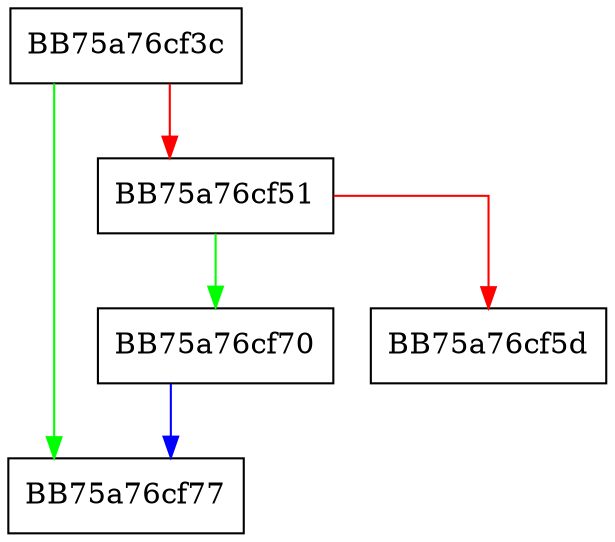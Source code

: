 digraph WrapperCloseDecompressor {
  node [shape="box"];
  graph [splines=ortho];
  BB75a76cf3c -> BB75a76cf77 [color="green"];
  BB75a76cf3c -> BB75a76cf51 [color="red"];
  BB75a76cf51 -> BB75a76cf70 [color="green"];
  BB75a76cf51 -> BB75a76cf5d [color="red"];
  BB75a76cf70 -> BB75a76cf77 [color="blue"];
}